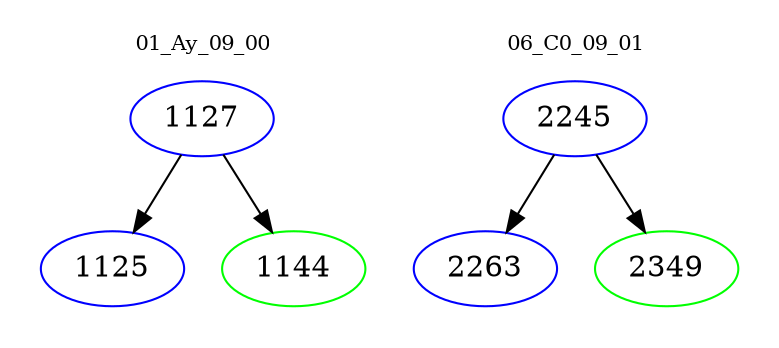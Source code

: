 digraph{
subgraph cluster_0 {
color = white
label = "01_Ay_09_00";
fontsize=10;
T0_1127 [label="1127", color="blue"]
T0_1127 -> T0_1125 [color="black"]
T0_1125 [label="1125", color="blue"]
T0_1127 -> T0_1144 [color="black"]
T0_1144 [label="1144", color="green"]
}
subgraph cluster_1 {
color = white
label = "06_C0_09_01";
fontsize=10;
T1_2245 [label="2245", color="blue"]
T1_2245 -> T1_2263 [color="black"]
T1_2263 [label="2263", color="blue"]
T1_2245 -> T1_2349 [color="black"]
T1_2349 [label="2349", color="green"]
}
}
